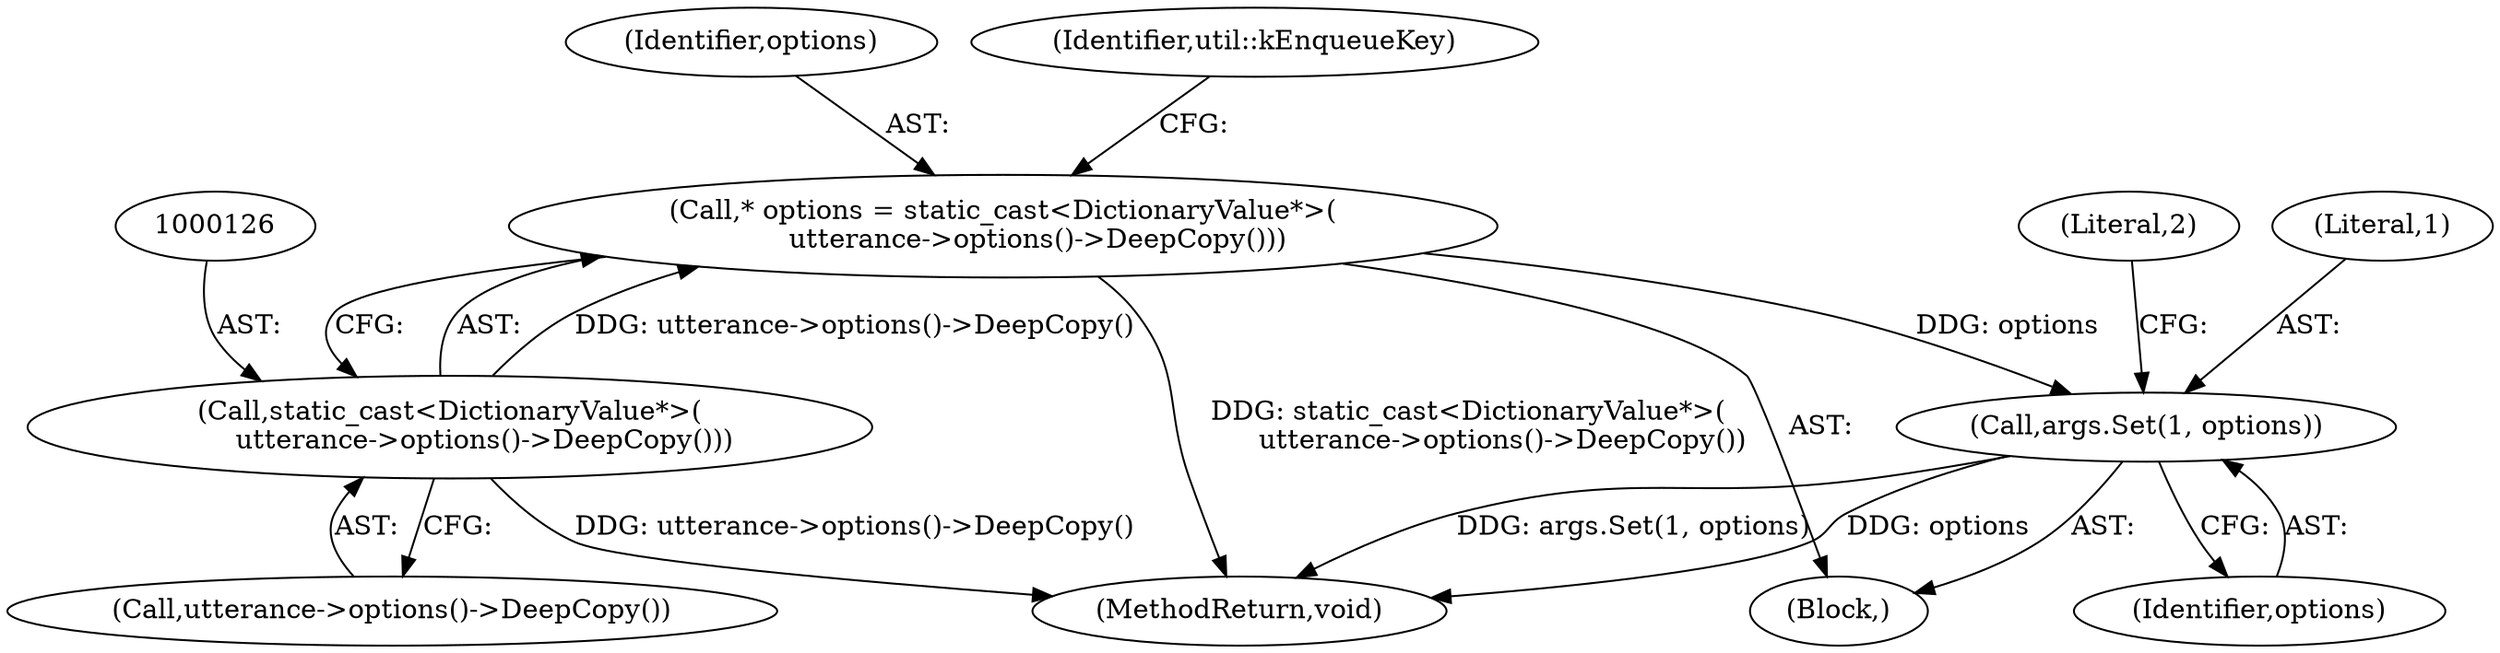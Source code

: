 digraph "1_Chrome_c63f2b7fe4fe2977f858a8e36d5f48db17eff2e7_15@pointer" {
"1000123" [label="(Call,* options = static_cast<DictionaryValue*>(\n        utterance->options()->DeepCopy()))"];
"1000125" [label="(Call,static_cast<DictionaryValue*>(\n        utterance->options()->DeepCopy()))"];
"1000134" [label="(Call,args.Set(1, options))"];
"1000124" [label="(Identifier,options)"];
"1000178" [label="(MethodReturn,void)"];
"1000134" [label="(Call,args.Set(1, options))"];
"1000111" [label="(Block,)"];
"1000125" [label="(Call,static_cast<DictionaryValue*>(\n        utterance->options()->DeepCopy()))"];
"1000127" [label="(Call,utterance->options()->DeepCopy())"];
"1000123" [label="(Call,* options = static_cast<DictionaryValue*>(\n        utterance->options()->DeepCopy()))"];
"1000138" [label="(Literal,2)"];
"1000135" [label="(Literal,1)"];
"1000130" [label="(Identifier,util::kEnqueueKey)"];
"1000136" [label="(Identifier,options)"];
"1000123" -> "1000111"  [label="AST: "];
"1000123" -> "1000125"  [label="CFG: "];
"1000124" -> "1000123"  [label="AST: "];
"1000125" -> "1000123"  [label="AST: "];
"1000130" -> "1000123"  [label="CFG: "];
"1000123" -> "1000178"  [label="DDG: static_cast<DictionaryValue*>(\n        utterance->options()->DeepCopy())"];
"1000125" -> "1000123"  [label="DDG: utterance->options()->DeepCopy()"];
"1000123" -> "1000134"  [label="DDG: options"];
"1000125" -> "1000127"  [label="CFG: "];
"1000126" -> "1000125"  [label="AST: "];
"1000127" -> "1000125"  [label="AST: "];
"1000125" -> "1000178"  [label="DDG: utterance->options()->DeepCopy()"];
"1000134" -> "1000111"  [label="AST: "];
"1000134" -> "1000136"  [label="CFG: "];
"1000135" -> "1000134"  [label="AST: "];
"1000136" -> "1000134"  [label="AST: "];
"1000138" -> "1000134"  [label="CFG: "];
"1000134" -> "1000178"  [label="DDG: args.Set(1, options)"];
"1000134" -> "1000178"  [label="DDG: options"];
}
